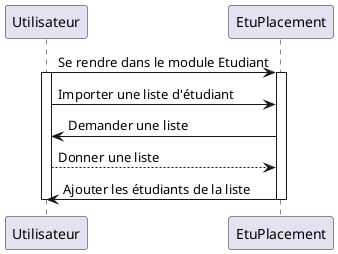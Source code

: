 

@startuml
Utilisateur -> EtuPlacement : Se rendre dans le module Etudiant
activate EtuPlacement
activate Utilisateur
Utilisateur -> EtuPlacement : Importer une liste d'étudiant
Utilisateur <- EtuPlacement : Demander une liste
Utilisateur --> EtuPlacement : Donner une liste
Utilisateur <- EtuPlacement : Ajouter les étudiants de la liste

deactivate Utilisateur
deactivate EtuPlacement
@enduml
